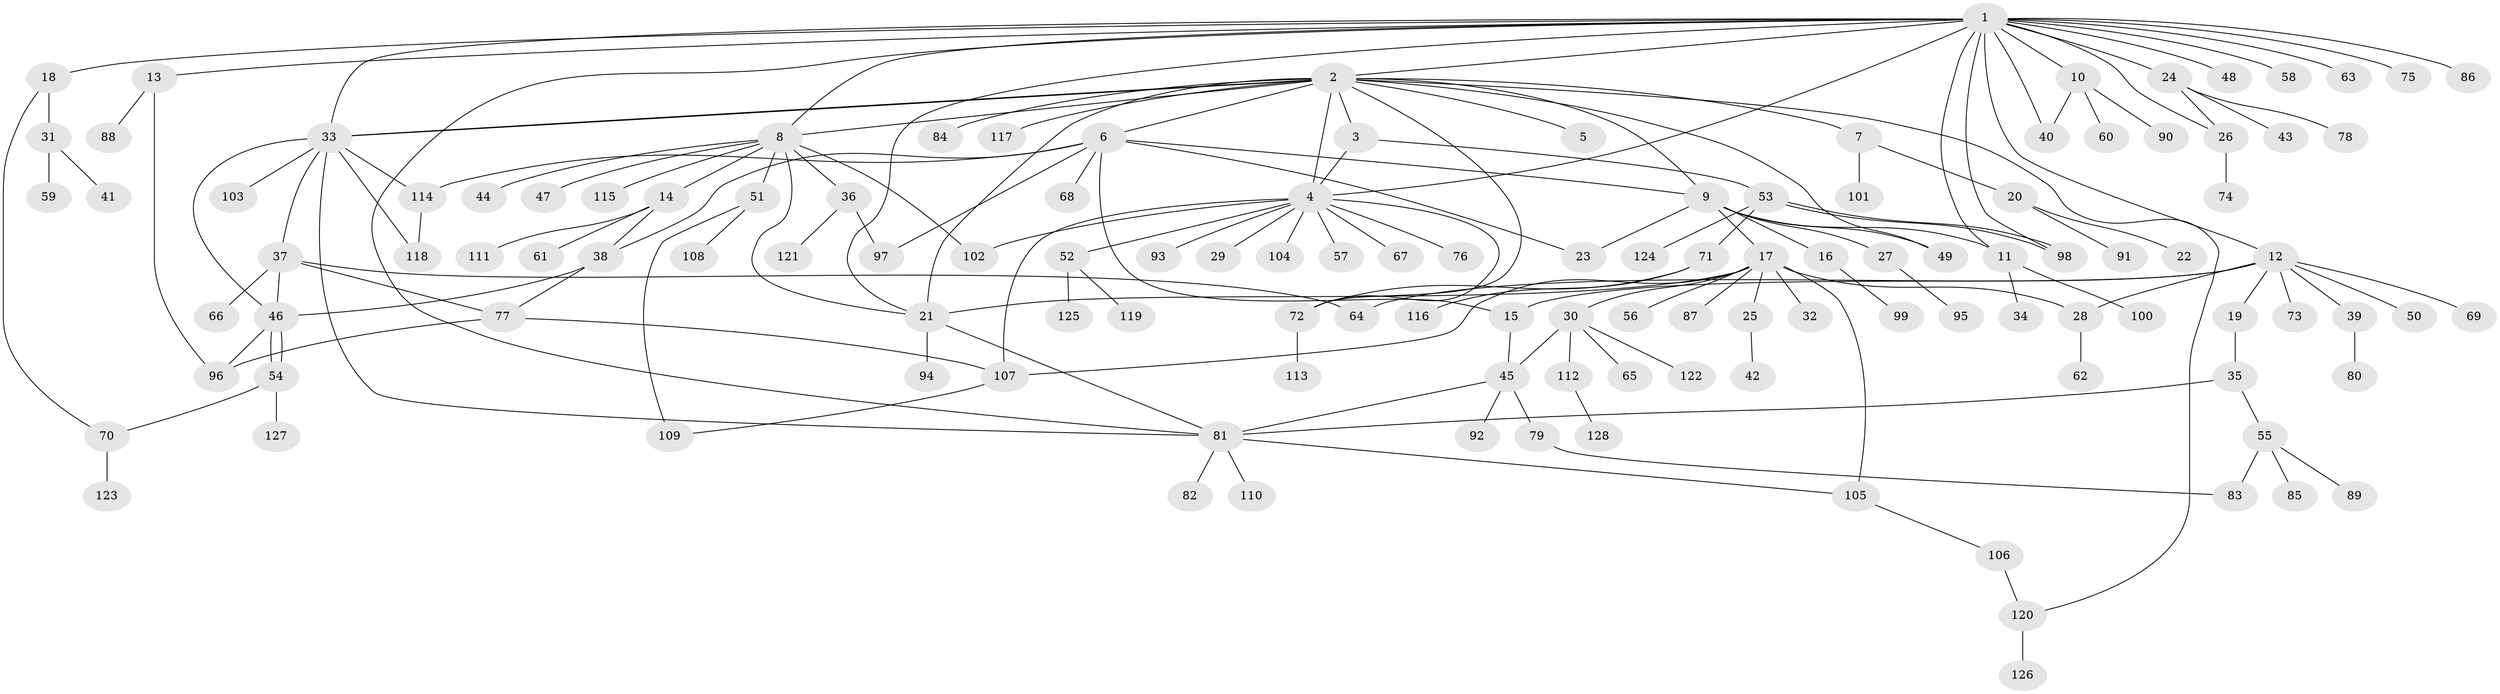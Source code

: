 // coarse degree distribution, {3: 0.15384615384615385, 11: 0.019230769230769232, 1: 0.38461538461538464, 7: 0.038461538461538464, 2: 0.19230769230769232, 15: 0.019230769230769232, 6: 0.057692307692307696, 4: 0.038461538461538464, 5: 0.038461538461538464, 10: 0.019230769230769232, 8: 0.038461538461538464}
// Generated by graph-tools (version 1.1) at 2025/36/03/04/25 23:36:54]
// undirected, 128 vertices, 171 edges
graph export_dot {
  node [color=gray90,style=filled];
  1;
  2;
  3;
  4;
  5;
  6;
  7;
  8;
  9;
  10;
  11;
  12;
  13;
  14;
  15;
  16;
  17;
  18;
  19;
  20;
  21;
  22;
  23;
  24;
  25;
  26;
  27;
  28;
  29;
  30;
  31;
  32;
  33;
  34;
  35;
  36;
  37;
  38;
  39;
  40;
  41;
  42;
  43;
  44;
  45;
  46;
  47;
  48;
  49;
  50;
  51;
  52;
  53;
  54;
  55;
  56;
  57;
  58;
  59;
  60;
  61;
  62;
  63;
  64;
  65;
  66;
  67;
  68;
  69;
  70;
  71;
  72;
  73;
  74;
  75;
  76;
  77;
  78;
  79;
  80;
  81;
  82;
  83;
  84;
  85;
  86;
  87;
  88;
  89;
  90;
  91;
  92;
  93;
  94;
  95;
  96;
  97;
  98;
  99;
  100;
  101;
  102;
  103;
  104;
  105;
  106;
  107;
  108;
  109;
  110;
  111;
  112;
  113;
  114;
  115;
  116;
  117;
  118;
  119;
  120;
  121;
  122;
  123;
  124;
  125;
  126;
  127;
  128;
  1 -- 2;
  1 -- 4;
  1 -- 8;
  1 -- 10;
  1 -- 11;
  1 -- 12;
  1 -- 13;
  1 -- 18;
  1 -- 21;
  1 -- 24;
  1 -- 26;
  1 -- 33;
  1 -- 40;
  1 -- 48;
  1 -- 58;
  1 -- 63;
  1 -- 75;
  1 -- 81;
  1 -- 86;
  1 -- 98;
  2 -- 3;
  2 -- 4;
  2 -- 5;
  2 -- 6;
  2 -- 7;
  2 -- 8;
  2 -- 9;
  2 -- 21;
  2 -- 33;
  2 -- 33;
  2 -- 49;
  2 -- 72;
  2 -- 84;
  2 -- 117;
  2 -- 120;
  3 -- 4;
  3 -- 53;
  4 -- 29;
  4 -- 52;
  4 -- 57;
  4 -- 67;
  4 -- 72;
  4 -- 76;
  4 -- 93;
  4 -- 102;
  4 -- 104;
  4 -- 107;
  6 -- 9;
  6 -- 15;
  6 -- 23;
  6 -- 38;
  6 -- 68;
  6 -- 97;
  6 -- 114;
  7 -- 20;
  7 -- 101;
  8 -- 14;
  8 -- 21;
  8 -- 36;
  8 -- 44;
  8 -- 47;
  8 -- 51;
  8 -- 102;
  8 -- 115;
  9 -- 11;
  9 -- 16;
  9 -- 17;
  9 -- 23;
  9 -- 27;
  9 -- 49;
  10 -- 40;
  10 -- 60;
  10 -- 90;
  11 -- 34;
  11 -- 100;
  12 -- 15;
  12 -- 19;
  12 -- 28;
  12 -- 39;
  12 -- 50;
  12 -- 64;
  12 -- 69;
  12 -- 73;
  13 -- 88;
  13 -- 96;
  14 -- 38;
  14 -- 61;
  14 -- 111;
  15 -- 45;
  16 -- 99;
  17 -- 21;
  17 -- 25;
  17 -- 28;
  17 -- 30;
  17 -- 32;
  17 -- 56;
  17 -- 87;
  17 -- 105;
  17 -- 107;
  18 -- 31;
  18 -- 70;
  19 -- 35;
  20 -- 22;
  20 -- 91;
  21 -- 81;
  21 -- 94;
  24 -- 26;
  24 -- 43;
  24 -- 78;
  25 -- 42;
  26 -- 74;
  27 -- 95;
  28 -- 62;
  30 -- 45;
  30 -- 65;
  30 -- 112;
  30 -- 122;
  31 -- 41;
  31 -- 59;
  33 -- 37;
  33 -- 46;
  33 -- 81;
  33 -- 103;
  33 -- 114;
  33 -- 118;
  35 -- 55;
  35 -- 81;
  36 -- 97;
  36 -- 121;
  37 -- 46;
  37 -- 64;
  37 -- 66;
  37 -- 77;
  38 -- 46;
  38 -- 77;
  39 -- 80;
  45 -- 79;
  45 -- 81;
  45 -- 92;
  46 -- 54;
  46 -- 54;
  46 -- 96;
  51 -- 108;
  51 -- 109;
  52 -- 119;
  52 -- 125;
  53 -- 71;
  53 -- 98;
  53 -- 98;
  53 -- 124;
  54 -- 70;
  54 -- 127;
  55 -- 83;
  55 -- 85;
  55 -- 89;
  70 -- 123;
  71 -- 72;
  71 -- 116;
  72 -- 113;
  77 -- 96;
  77 -- 107;
  79 -- 83;
  81 -- 82;
  81 -- 105;
  81 -- 110;
  105 -- 106;
  106 -- 120;
  107 -- 109;
  112 -- 128;
  114 -- 118;
  120 -- 126;
}
